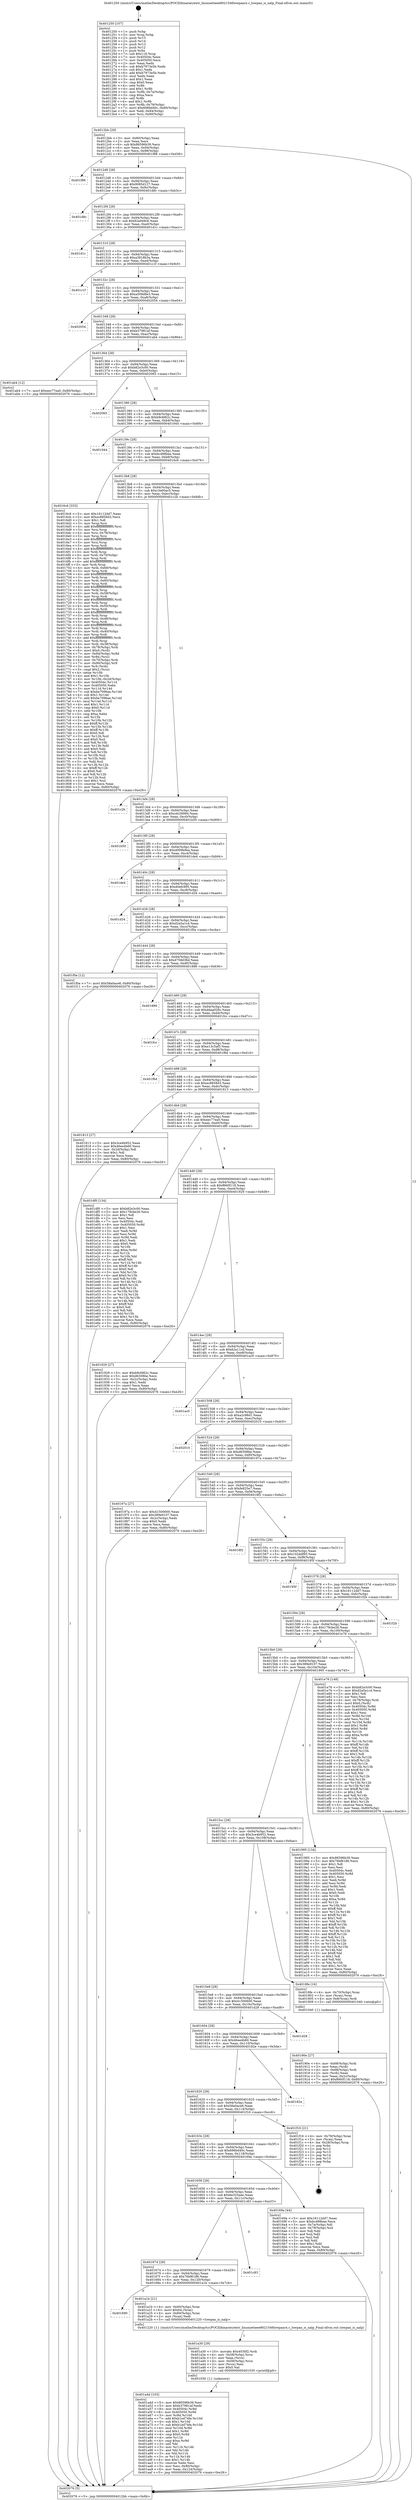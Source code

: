 digraph "0x401250" {
  label = "0x401250 (/mnt/c/Users/mathe/Desktop/tcc/POCII/binaries/extr_linuxnetieee8021546lowpanrx.c_lowpan_is_nalp_Final-ollvm.out::main(0))"
  labelloc = "t"
  node[shape=record]

  Entry [label="",width=0.3,height=0.3,shape=circle,fillcolor=black,style=filled]
  "0x4012bb" [label="{
     0x4012bb [29]\l
     | [instrs]\l
     &nbsp;&nbsp;0x4012bb \<+3\>: mov -0x80(%rbp),%eax\l
     &nbsp;&nbsp;0x4012be \<+2\>: mov %eax,%ecx\l
     &nbsp;&nbsp;0x4012c0 \<+6\>: sub $0x86596b39,%ecx\l
     &nbsp;&nbsp;0x4012c6 \<+6\>: mov %eax,-0x94(%rbp)\l
     &nbsp;&nbsp;0x4012cc \<+6\>: mov %ecx,-0x98(%rbp)\l
     &nbsp;&nbsp;0x4012d2 \<+6\>: je 0000000000401f88 \<main+0xd38\>\l
  }"]
  "0x401f88" [label="{
     0x401f88\l
  }", style=dashed]
  "0x4012d8" [label="{
     0x4012d8 [28]\l
     | [instrs]\l
     &nbsp;&nbsp;0x4012d8 \<+5\>: jmp 00000000004012dd \<main+0x8d\>\l
     &nbsp;&nbsp;0x4012dd \<+6\>: mov -0x94(%rbp),%eax\l
     &nbsp;&nbsp;0x4012e3 \<+5\>: sub $0x9085d127,%eax\l
     &nbsp;&nbsp;0x4012e8 \<+6\>: mov %eax,-0x9c(%rbp)\l
     &nbsp;&nbsp;0x4012ee \<+6\>: je 0000000000401d8c \<main+0xb3c\>\l
  }"]
  Exit [label="",width=0.3,height=0.3,shape=circle,fillcolor=black,style=filled,peripheries=2]
  "0x401d8c" [label="{
     0x401d8c\l
  }", style=dashed]
  "0x4012f4" [label="{
     0x4012f4 [28]\l
     | [instrs]\l
     &nbsp;&nbsp;0x4012f4 \<+5\>: jmp 00000000004012f9 \<main+0xa9\>\l
     &nbsp;&nbsp;0x4012f9 \<+6\>: mov -0x94(%rbp),%eax\l
     &nbsp;&nbsp;0x4012ff \<+5\>: sub $0x92a949c6,%eax\l
     &nbsp;&nbsp;0x401304 \<+6\>: mov %eax,-0xa0(%rbp)\l
     &nbsp;&nbsp;0x40130a \<+6\>: je 0000000000401d1c \<main+0xacc\>\l
  }"]
  "0x401a4d" [label="{
     0x401a4d [103]\l
     | [instrs]\l
     &nbsp;&nbsp;0x401a4d \<+5\>: mov $0x86596b39,%esi\l
     &nbsp;&nbsp;0x401a52 \<+5\>: mov $0xb37981af,%edx\l
     &nbsp;&nbsp;0x401a57 \<+8\>: mov 0x40504c,%r8d\l
     &nbsp;&nbsp;0x401a5f \<+8\>: mov 0x405050,%r9d\l
     &nbsp;&nbsp;0x401a67 \<+3\>: mov %r8d,%r10d\l
     &nbsp;&nbsp;0x401a6a \<+7\>: add $0xb1ed74fe,%r10d\l
     &nbsp;&nbsp;0x401a71 \<+4\>: sub $0x1,%r10d\l
     &nbsp;&nbsp;0x401a75 \<+7\>: sub $0xb1ed74fe,%r10d\l
     &nbsp;&nbsp;0x401a7c \<+4\>: imul %r10d,%r8d\l
     &nbsp;&nbsp;0x401a80 \<+4\>: and $0x1,%r8d\l
     &nbsp;&nbsp;0x401a84 \<+4\>: cmp $0x0,%r8d\l
     &nbsp;&nbsp;0x401a88 \<+4\>: sete %r11b\l
     &nbsp;&nbsp;0x401a8c \<+4\>: cmp $0xa,%r9d\l
     &nbsp;&nbsp;0x401a90 \<+3\>: setl %bl\l
     &nbsp;&nbsp;0x401a93 \<+3\>: mov %r11b,%r14b\l
     &nbsp;&nbsp;0x401a96 \<+3\>: and %bl,%r14b\l
     &nbsp;&nbsp;0x401a99 \<+3\>: xor %bl,%r11b\l
     &nbsp;&nbsp;0x401a9c \<+3\>: or %r11b,%r14b\l
     &nbsp;&nbsp;0x401a9f \<+4\>: test $0x1,%r14b\l
     &nbsp;&nbsp;0x401aa3 \<+3\>: cmovne %edx,%esi\l
     &nbsp;&nbsp;0x401aa6 \<+3\>: mov %esi,-0x80(%rbp)\l
     &nbsp;&nbsp;0x401aa9 \<+6\>: mov %eax,-0x124(%rbp)\l
     &nbsp;&nbsp;0x401aaf \<+5\>: jmp 0000000000402076 \<main+0xe26\>\l
  }"]
  "0x401d1c" [label="{
     0x401d1c\l
  }", style=dashed]
  "0x401310" [label="{
     0x401310 [28]\l
     | [instrs]\l
     &nbsp;&nbsp;0x401310 \<+5\>: jmp 0000000000401315 \<main+0xc5\>\l
     &nbsp;&nbsp;0x401315 \<+6\>: mov -0x94(%rbp),%eax\l
     &nbsp;&nbsp;0x40131b \<+5\>: sub $0xa3818b3a,%eax\l
     &nbsp;&nbsp;0x401320 \<+6\>: mov %eax,-0xa4(%rbp)\l
     &nbsp;&nbsp;0x401326 \<+6\>: je 0000000000401c1f \<main+0x9cf\>\l
  }"]
  "0x401a30" [label="{
     0x401a30 [29]\l
     | [instrs]\l
     &nbsp;&nbsp;0x401a30 \<+10\>: movabs $0x4030f2,%rdi\l
     &nbsp;&nbsp;0x401a3a \<+4\>: mov -0x58(%rbp),%rcx\l
     &nbsp;&nbsp;0x401a3e \<+2\>: mov %eax,(%rcx)\l
     &nbsp;&nbsp;0x401a40 \<+4\>: mov -0x58(%rbp),%rcx\l
     &nbsp;&nbsp;0x401a44 \<+2\>: mov (%rcx),%esi\l
     &nbsp;&nbsp;0x401a46 \<+2\>: mov $0x0,%al\l
     &nbsp;&nbsp;0x401a48 \<+5\>: call 0000000000401030 \<printf@plt\>\l
     | [calls]\l
     &nbsp;&nbsp;0x401030 \{1\} (unknown)\l
  }"]
  "0x401c1f" [label="{
     0x401c1f\l
  }", style=dashed]
  "0x40132c" [label="{
     0x40132c [28]\l
     | [instrs]\l
     &nbsp;&nbsp;0x40132c \<+5\>: jmp 0000000000401331 \<main+0xe1\>\l
     &nbsp;&nbsp;0x401331 \<+6\>: mov -0x94(%rbp),%eax\l
     &nbsp;&nbsp;0x401337 \<+5\>: sub $0xa509d8e3,%eax\l
     &nbsp;&nbsp;0x40133c \<+6\>: mov %eax,-0xa8(%rbp)\l
     &nbsp;&nbsp;0x401342 \<+6\>: je 0000000000402054 \<main+0xe04\>\l
  }"]
  "0x401690" [label="{
     0x401690\l
  }", style=dashed]
  "0x402054" [label="{
     0x402054\l
  }", style=dashed]
  "0x401348" [label="{
     0x401348 [28]\l
     | [instrs]\l
     &nbsp;&nbsp;0x401348 \<+5\>: jmp 000000000040134d \<main+0xfd\>\l
     &nbsp;&nbsp;0x40134d \<+6\>: mov -0x94(%rbp),%eax\l
     &nbsp;&nbsp;0x401353 \<+5\>: sub $0xb37981af,%eax\l
     &nbsp;&nbsp;0x401358 \<+6\>: mov %eax,-0xac(%rbp)\l
     &nbsp;&nbsp;0x40135e \<+6\>: je 0000000000401ab4 \<main+0x864\>\l
  }"]
  "0x401a1b" [label="{
     0x401a1b [21]\l
     | [instrs]\l
     &nbsp;&nbsp;0x401a1b \<+4\>: mov -0x60(%rbp),%rax\l
     &nbsp;&nbsp;0x401a1f \<+6\>: movl $0x64,(%rax)\l
     &nbsp;&nbsp;0x401a25 \<+4\>: mov -0x60(%rbp),%rax\l
     &nbsp;&nbsp;0x401a29 \<+2\>: mov (%rax),%edi\l
     &nbsp;&nbsp;0x401a2b \<+5\>: call 0000000000401220 \<lowpan_is_nalp\>\l
     | [calls]\l
     &nbsp;&nbsp;0x401220 \{1\} (/mnt/c/Users/mathe/Desktop/tcc/POCII/binaries/extr_linuxnetieee8021546lowpanrx.c_lowpan_is_nalp_Final-ollvm.out::lowpan_is_nalp)\l
  }"]
  "0x401ab4" [label="{
     0x401ab4 [12]\l
     | [instrs]\l
     &nbsp;&nbsp;0x401ab4 \<+7\>: movl $0xeec77ea0,-0x80(%rbp)\l
     &nbsp;&nbsp;0x401abb \<+5\>: jmp 0000000000402076 \<main+0xe26\>\l
  }"]
  "0x401364" [label="{
     0x401364 [28]\l
     | [instrs]\l
     &nbsp;&nbsp;0x401364 \<+5\>: jmp 0000000000401369 \<main+0x119\>\l
     &nbsp;&nbsp;0x401369 \<+6\>: mov -0x94(%rbp),%eax\l
     &nbsp;&nbsp;0x40136f \<+5\>: sub $0xb82e3c00,%eax\l
     &nbsp;&nbsp;0x401374 \<+6\>: mov %eax,-0xb0(%rbp)\l
     &nbsp;&nbsp;0x40137a \<+6\>: je 0000000000402065 \<main+0xe15\>\l
  }"]
  "0x401674" [label="{
     0x401674 [28]\l
     | [instrs]\l
     &nbsp;&nbsp;0x401674 \<+5\>: jmp 0000000000401679 \<main+0x429\>\l
     &nbsp;&nbsp;0x401679 \<+6\>: mov -0x94(%rbp),%eax\l
     &nbsp;&nbsp;0x40167f \<+5\>: sub $0x76bf6186,%eax\l
     &nbsp;&nbsp;0x401684 \<+6\>: mov %eax,-0x120(%rbp)\l
     &nbsp;&nbsp;0x40168a \<+6\>: je 0000000000401a1b \<main+0x7cb\>\l
  }"]
  "0x402065" [label="{
     0x402065\l
  }", style=dashed]
  "0x401380" [label="{
     0x401380 [28]\l
     | [instrs]\l
     &nbsp;&nbsp;0x401380 \<+5\>: jmp 0000000000401385 \<main+0x135\>\l
     &nbsp;&nbsp;0x401385 \<+6\>: mov -0x94(%rbp),%eax\l
     &nbsp;&nbsp;0x40138b \<+5\>: sub $0xb9cfd62c,%eax\l
     &nbsp;&nbsp;0x401390 \<+6\>: mov %eax,-0xb4(%rbp)\l
     &nbsp;&nbsp;0x401396 \<+6\>: je 0000000000401944 \<main+0x6f4\>\l
  }"]
  "0x401c83" [label="{
     0x401c83\l
  }", style=dashed]
  "0x401944" [label="{
     0x401944\l
  }", style=dashed]
  "0x40139c" [label="{
     0x40139c [28]\l
     | [instrs]\l
     &nbsp;&nbsp;0x40139c \<+5\>: jmp 00000000004013a1 \<main+0x151\>\l
     &nbsp;&nbsp;0x4013a1 \<+6\>: mov -0x94(%rbp),%eax\l
     &nbsp;&nbsp;0x4013a7 \<+5\>: sub $0xbc488bae,%eax\l
     &nbsp;&nbsp;0x4013ac \<+6\>: mov %eax,-0xb8(%rbp)\l
     &nbsp;&nbsp;0x4013b2 \<+6\>: je 00000000004016c6 \<main+0x476\>\l
  }"]
  "0x40190e" [label="{
     0x40190e [27]\l
     | [instrs]\l
     &nbsp;&nbsp;0x40190e \<+4\>: mov -0x68(%rbp),%rdi\l
     &nbsp;&nbsp;0x401912 \<+2\>: mov %eax,(%rdi)\l
     &nbsp;&nbsp;0x401914 \<+4\>: mov -0x68(%rbp),%rdi\l
     &nbsp;&nbsp;0x401918 \<+2\>: mov (%rdi),%eax\l
     &nbsp;&nbsp;0x40191a \<+3\>: mov %eax,-0x2c(%rbp)\l
     &nbsp;&nbsp;0x40191d \<+7\>: movl $0xf660f118,-0x80(%rbp)\l
     &nbsp;&nbsp;0x401924 \<+5\>: jmp 0000000000402076 \<main+0xe26\>\l
  }"]
  "0x4016c6" [label="{
     0x4016c6 [333]\l
     | [instrs]\l
     &nbsp;&nbsp;0x4016c6 \<+5\>: mov $0x16112dd7,%eax\l
     &nbsp;&nbsp;0x4016cb \<+5\>: mov $0xec8858d3,%ecx\l
     &nbsp;&nbsp;0x4016d0 \<+2\>: mov $0x1,%dl\l
     &nbsp;&nbsp;0x4016d2 \<+3\>: mov %rsp,%rsi\l
     &nbsp;&nbsp;0x4016d5 \<+4\>: add $0xfffffffffffffff0,%rsi\l
     &nbsp;&nbsp;0x4016d9 \<+3\>: mov %rsi,%rsp\l
     &nbsp;&nbsp;0x4016dc \<+4\>: mov %rsi,-0x78(%rbp)\l
     &nbsp;&nbsp;0x4016e0 \<+3\>: mov %rsp,%rsi\l
     &nbsp;&nbsp;0x4016e3 \<+4\>: add $0xfffffffffffffff0,%rsi\l
     &nbsp;&nbsp;0x4016e7 \<+3\>: mov %rsi,%rsp\l
     &nbsp;&nbsp;0x4016ea \<+3\>: mov %rsp,%rdi\l
     &nbsp;&nbsp;0x4016ed \<+4\>: add $0xfffffffffffffff0,%rdi\l
     &nbsp;&nbsp;0x4016f1 \<+3\>: mov %rdi,%rsp\l
     &nbsp;&nbsp;0x4016f4 \<+4\>: mov %rdi,-0x70(%rbp)\l
     &nbsp;&nbsp;0x4016f8 \<+3\>: mov %rsp,%rdi\l
     &nbsp;&nbsp;0x4016fb \<+4\>: add $0xfffffffffffffff0,%rdi\l
     &nbsp;&nbsp;0x4016ff \<+3\>: mov %rdi,%rsp\l
     &nbsp;&nbsp;0x401702 \<+4\>: mov %rdi,-0x68(%rbp)\l
     &nbsp;&nbsp;0x401706 \<+3\>: mov %rsp,%rdi\l
     &nbsp;&nbsp;0x401709 \<+4\>: add $0xfffffffffffffff0,%rdi\l
     &nbsp;&nbsp;0x40170d \<+3\>: mov %rdi,%rsp\l
     &nbsp;&nbsp;0x401710 \<+4\>: mov %rdi,-0x60(%rbp)\l
     &nbsp;&nbsp;0x401714 \<+3\>: mov %rsp,%rdi\l
     &nbsp;&nbsp;0x401717 \<+4\>: add $0xfffffffffffffff0,%rdi\l
     &nbsp;&nbsp;0x40171b \<+3\>: mov %rdi,%rsp\l
     &nbsp;&nbsp;0x40171e \<+4\>: mov %rdi,-0x58(%rbp)\l
     &nbsp;&nbsp;0x401722 \<+3\>: mov %rsp,%rdi\l
     &nbsp;&nbsp;0x401725 \<+4\>: add $0xfffffffffffffff0,%rdi\l
     &nbsp;&nbsp;0x401729 \<+3\>: mov %rdi,%rsp\l
     &nbsp;&nbsp;0x40172c \<+4\>: mov %rdi,-0x50(%rbp)\l
     &nbsp;&nbsp;0x401730 \<+3\>: mov %rsp,%rdi\l
     &nbsp;&nbsp;0x401733 \<+4\>: add $0xfffffffffffffff0,%rdi\l
     &nbsp;&nbsp;0x401737 \<+3\>: mov %rdi,%rsp\l
     &nbsp;&nbsp;0x40173a \<+4\>: mov %rdi,-0x48(%rbp)\l
     &nbsp;&nbsp;0x40173e \<+3\>: mov %rsp,%rdi\l
     &nbsp;&nbsp;0x401741 \<+4\>: add $0xfffffffffffffff0,%rdi\l
     &nbsp;&nbsp;0x401745 \<+3\>: mov %rdi,%rsp\l
     &nbsp;&nbsp;0x401748 \<+4\>: mov %rdi,-0x40(%rbp)\l
     &nbsp;&nbsp;0x40174c \<+3\>: mov %rsp,%rdi\l
     &nbsp;&nbsp;0x40174f \<+4\>: add $0xfffffffffffffff0,%rdi\l
     &nbsp;&nbsp;0x401753 \<+3\>: mov %rdi,%rsp\l
     &nbsp;&nbsp;0x401756 \<+4\>: mov %rdi,-0x38(%rbp)\l
     &nbsp;&nbsp;0x40175a \<+4\>: mov -0x78(%rbp),%rdi\l
     &nbsp;&nbsp;0x40175e \<+6\>: movl $0x0,(%rdi)\l
     &nbsp;&nbsp;0x401764 \<+7\>: mov -0x84(%rbp),%r8d\l
     &nbsp;&nbsp;0x40176b \<+3\>: mov %r8d,(%rsi)\l
     &nbsp;&nbsp;0x40176e \<+4\>: mov -0x70(%rbp),%rdi\l
     &nbsp;&nbsp;0x401772 \<+7\>: mov -0x90(%rbp),%r9\l
     &nbsp;&nbsp;0x401779 \<+3\>: mov %r9,(%rdi)\l
     &nbsp;&nbsp;0x40177c \<+3\>: cmpl $0x2,(%rsi)\l
     &nbsp;&nbsp;0x40177f \<+4\>: setne %r10b\l
     &nbsp;&nbsp;0x401783 \<+4\>: and $0x1,%r10b\l
     &nbsp;&nbsp;0x401787 \<+4\>: mov %r10b,-0x2d(%rbp)\l
     &nbsp;&nbsp;0x40178b \<+8\>: mov 0x40504c,%r11d\l
     &nbsp;&nbsp;0x401793 \<+7\>: mov 0x405050,%ebx\l
     &nbsp;&nbsp;0x40179a \<+3\>: mov %r11d,%r14d\l
     &nbsp;&nbsp;0x40179d \<+7\>: sub $0xbe7096ae,%r14d\l
     &nbsp;&nbsp;0x4017a4 \<+4\>: sub $0x1,%r14d\l
     &nbsp;&nbsp;0x4017a8 \<+7\>: add $0xbe7096ae,%r14d\l
     &nbsp;&nbsp;0x4017af \<+4\>: imul %r14d,%r11d\l
     &nbsp;&nbsp;0x4017b3 \<+4\>: and $0x1,%r11d\l
     &nbsp;&nbsp;0x4017b7 \<+4\>: cmp $0x0,%r11d\l
     &nbsp;&nbsp;0x4017bb \<+4\>: sete %r10b\l
     &nbsp;&nbsp;0x4017bf \<+3\>: cmp $0xa,%ebx\l
     &nbsp;&nbsp;0x4017c2 \<+4\>: setl %r15b\l
     &nbsp;&nbsp;0x4017c6 \<+3\>: mov %r10b,%r12b\l
     &nbsp;&nbsp;0x4017c9 \<+4\>: xor $0xff,%r12b\l
     &nbsp;&nbsp;0x4017cd \<+3\>: mov %r15b,%r13b\l
     &nbsp;&nbsp;0x4017d0 \<+4\>: xor $0xff,%r13b\l
     &nbsp;&nbsp;0x4017d4 \<+3\>: xor $0x0,%dl\l
     &nbsp;&nbsp;0x4017d7 \<+3\>: mov %r12b,%sil\l
     &nbsp;&nbsp;0x4017da \<+4\>: and $0x0,%sil\l
     &nbsp;&nbsp;0x4017de \<+3\>: and %dl,%r10b\l
     &nbsp;&nbsp;0x4017e1 \<+3\>: mov %r13b,%dil\l
     &nbsp;&nbsp;0x4017e4 \<+4\>: and $0x0,%dil\l
     &nbsp;&nbsp;0x4017e8 \<+3\>: and %dl,%r15b\l
     &nbsp;&nbsp;0x4017eb \<+3\>: or %r10b,%sil\l
     &nbsp;&nbsp;0x4017ee \<+3\>: or %r15b,%dil\l
     &nbsp;&nbsp;0x4017f1 \<+3\>: xor %dil,%sil\l
     &nbsp;&nbsp;0x4017f4 \<+3\>: or %r13b,%r12b\l
     &nbsp;&nbsp;0x4017f7 \<+4\>: xor $0xff,%r12b\l
     &nbsp;&nbsp;0x4017fb \<+3\>: or $0x0,%dl\l
     &nbsp;&nbsp;0x4017fe \<+3\>: and %dl,%r12b\l
     &nbsp;&nbsp;0x401801 \<+3\>: or %r12b,%sil\l
     &nbsp;&nbsp;0x401804 \<+4\>: test $0x1,%sil\l
     &nbsp;&nbsp;0x401808 \<+3\>: cmovne %ecx,%eax\l
     &nbsp;&nbsp;0x40180b \<+3\>: mov %eax,-0x80(%rbp)\l
     &nbsp;&nbsp;0x40180e \<+5\>: jmp 0000000000402076 \<main+0xe26\>\l
  }"]
  "0x4013b8" [label="{
     0x4013b8 [28]\l
     | [instrs]\l
     &nbsp;&nbsp;0x4013b8 \<+5\>: jmp 00000000004013bd \<main+0x16d\>\l
     &nbsp;&nbsp;0x4013bd \<+6\>: mov -0x94(%rbp),%eax\l
     &nbsp;&nbsp;0x4013c3 \<+5\>: sub $0xc3e60ac5,%eax\l
     &nbsp;&nbsp;0x4013c8 \<+6\>: mov %eax,-0xbc(%rbp)\l
     &nbsp;&nbsp;0x4013ce \<+6\>: je 0000000000401c2b \<main+0x9db\>\l
  }"]
  "0x401250" [label="{
     0x401250 [107]\l
     | [instrs]\l
     &nbsp;&nbsp;0x401250 \<+1\>: push %rbp\l
     &nbsp;&nbsp;0x401251 \<+3\>: mov %rsp,%rbp\l
     &nbsp;&nbsp;0x401254 \<+2\>: push %r15\l
     &nbsp;&nbsp;0x401256 \<+2\>: push %r14\l
     &nbsp;&nbsp;0x401258 \<+2\>: push %r13\l
     &nbsp;&nbsp;0x40125a \<+2\>: push %r12\l
     &nbsp;&nbsp;0x40125c \<+1\>: push %rbx\l
     &nbsp;&nbsp;0x40125d \<+7\>: sub $0x118,%rsp\l
     &nbsp;&nbsp;0x401264 \<+7\>: mov 0x40504c,%eax\l
     &nbsp;&nbsp;0x40126b \<+7\>: mov 0x405050,%ecx\l
     &nbsp;&nbsp;0x401272 \<+2\>: mov %eax,%edx\l
     &nbsp;&nbsp;0x401274 \<+6\>: sub $0xb7973e5b,%edx\l
     &nbsp;&nbsp;0x40127a \<+3\>: sub $0x1,%edx\l
     &nbsp;&nbsp;0x40127d \<+6\>: add $0xb7973e5b,%edx\l
     &nbsp;&nbsp;0x401283 \<+3\>: imul %edx,%eax\l
     &nbsp;&nbsp;0x401286 \<+3\>: and $0x1,%eax\l
     &nbsp;&nbsp;0x401289 \<+3\>: cmp $0x0,%eax\l
     &nbsp;&nbsp;0x40128c \<+4\>: sete %r8b\l
     &nbsp;&nbsp;0x401290 \<+4\>: and $0x1,%r8b\l
     &nbsp;&nbsp;0x401294 \<+4\>: mov %r8b,-0x7a(%rbp)\l
     &nbsp;&nbsp;0x401298 \<+3\>: cmp $0xa,%ecx\l
     &nbsp;&nbsp;0x40129b \<+4\>: setl %r8b\l
     &nbsp;&nbsp;0x40129f \<+4\>: and $0x1,%r8b\l
     &nbsp;&nbsp;0x4012a3 \<+4\>: mov %r8b,-0x79(%rbp)\l
     &nbsp;&nbsp;0x4012a7 \<+7\>: movl $0x696bd40c,-0x80(%rbp)\l
     &nbsp;&nbsp;0x4012ae \<+6\>: mov %edi,-0x84(%rbp)\l
     &nbsp;&nbsp;0x4012b4 \<+7\>: mov %rsi,-0x90(%rbp)\l
  }"]
  "0x401c2b" [label="{
     0x401c2b\l
  }", style=dashed]
  "0x4013d4" [label="{
     0x4013d4 [28]\l
     | [instrs]\l
     &nbsp;&nbsp;0x4013d4 \<+5\>: jmp 00000000004013d9 \<main+0x189\>\l
     &nbsp;&nbsp;0x4013d9 \<+6\>: mov -0x94(%rbp),%eax\l
     &nbsp;&nbsp;0x4013df \<+5\>: sub $0xcdc28984,%eax\l
     &nbsp;&nbsp;0x4013e4 \<+6\>: mov %eax,-0xc0(%rbp)\l
     &nbsp;&nbsp;0x4013ea \<+6\>: je 0000000000401b50 \<main+0x900\>\l
  }"]
  "0x402076" [label="{
     0x402076 [5]\l
     | [instrs]\l
     &nbsp;&nbsp;0x402076 \<+5\>: jmp 00000000004012bb \<main+0x6b\>\l
  }"]
  "0x401b50" [label="{
     0x401b50\l
  }", style=dashed]
  "0x4013f0" [label="{
     0x4013f0 [28]\l
     | [instrs]\l
     &nbsp;&nbsp;0x4013f0 \<+5\>: jmp 00000000004013f5 \<main+0x1a5\>\l
     &nbsp;&nbsp;0x4013f5 \<+6\>: mov -0x94(%rbp),%eax\l
     &nbsp;&nbsp;0x4013fb \<+5\>: sub $0xd009b9ea,%eax\l
     &nbsp;&nbsp;0x401400 \<+6\>: mov %eax,-0xc4(%rbp)\l
     &nbsp;&nbsp;0x401406 \<+6\>: je 0000000000401de4 \<main+0xb94\>\l
  }"]
  "0x401658" [label="{
     0x401658 [28]\l
     | [instrs]\l
     &nbsp;&nbsp;0x401658 \<+5\>: jmp 000000000040165d \<main+0x40d\>\l
     &nbsp;&nbsp;0x40165d \<+6\>: mov -0x94(%rbp),%eax\l
     &nbsp;&nbsp;0x401663 \<+5\>: sub $0x6e325aee,%eax\l
     &nbsp;&nbsp;0x401668 \<+6\>: mov %eax,-0x11c(%rbp)\l
     &nbsp;&nbsp;0x40166e \<+6\>: je 0000000000401c83 \<main+0xa33\>\l
  }"]
  "0x401de4" [label="{
     0x401de4\l
  }", style=dashed]
  "0x40140c" [label="{
     0x40140c [28]\l
     | [instrs]\l
     &nbsp;&nbsp;0x40140c \<+5\>: jmp 0000000000401411 \<main+0x1c1\>\l
     &nbsp;&nbsp;0x401411 \<+6\>: mov -0x94(%rbp),%eax\l
     &nbsp;&nbsp;0x401417 \<+5\>: sub $0xd0efc995,%eax\l
     &nbsp;&nbsp;0x40141c \<+6\>: mov %eax,-0xc8(%rbp)\l
     &nbsp;&nbsp;0x401422 \<+6\>: je 0000000000401d34 \<main+0xae4\>\l
  }"]
  "0x40169a" [label="{
     0x40169a [44]\l
     | [instrs]\l
     &nbsp;&nbsp;0x40169a \<+5\>: mov $0x16112dd7,%eax\l
     &nbsp;&nbsp;0x40169f \<+5\>: mov $0xbc488bae,%ecx\l
     &nbsp;&nbsp;0x4016a4 \<+3\>: mov -0x7a(%rbp),%dl\l
     &nbsp;&nbsp;0x4016a7 \<+4\>: mov -0x79(%rbp),%sil\l
     &nbsp;&nbsp;0x4016ab \<+3\>: mov %dl,%dil\l
     &nbsp;&nbsp;0x4016ae \<+3\>: and %sil,%dil\l
     &nbsp;&nbsp;0x4016b1 \<+3\>: xor %sil,%dl\l
     &nbsp;&nbsp;0x4016b4 \<+3\>: or %dl,%dil\l
     &nbsp;&nbsp;0x4016b7 \<+4\>: test $0x1,%dil\l
     &nbsp;&nbsp;0x4016bb \<+3\>: cmovne %ecx,%eax\l
     &nbsp;&nbsp;0x4016be \<+3\>: mov %eax,-0x80(%rbp)\l
     &nbsp;&nbsp;0x4016c1 \<+5\>: jmp 0000000000402076 \<main+0xe26\>\l
  }"]
  "0x401d34" [label="{
     0x401d34\l
  }", style=dashed]
  "0x401428" [label="{
     0x401428 [28]\l
     | [instrs]\l
     &nbsp;&nbsp;0x401428 \<+5\>: jmp 000000000040142d \<main+0x1dd\>\l
     &nbsp;&nbsp;0x40142d \<+6\>: mov -0x94(%rbp),%eax\l
     &nbsp;&nbsp;0x401433 \<+5\>: sub $0xd2a5a1c4,%eax\l
     &nbsp;&nbsp;0x401438 \<+6\>: mov %eax,-0xcc(%rbp)\l
     &nbsp;&nbsp;0x40143e \<+6\>: je 0000000000401f0a \<main+0xcba\>\l
  }"]
  "0x40163c" [label="{
     0x40163c [28]\l
     | [instrs]\l
     &nbsp;&nbsp;0x40163c \<+5\>: jmp 0000000000401641 \<main+0x3f1\>\l
     &nbsp;&nbsp;0x401641 \<+6\>: mov -0x94(%rbp),%eax\l
     &nbsp;&nbsp;0x401647 \<+5\>: sub $0x696bd40c,%eax\l
     &nbsp;&nbsp;0x40164c \<+6\>: mov %eax,-0x118(%rbp)\l
     &nbsp;&nbsp;0x401652 \<+6\>: je 000000000040169a \<main+0x44a\>\l
  }"]
  "0x401f0a" [label="{
     0x401f0a [12]\l
     | [instrs]\l
     &nbsp;&nbsp;0x401f0a \<+7\>: movl $0x58a0ace6,-0x80(%rbp)\l
     &nbsp;&nbsp;0x401f11 \<+5\>: jmp 0000000000402076 \<main+0xe26\>\l
  }"]
  "0x401444" [label="{
     0x401444 [28]\l
     | [instrs]\l
     &nbsp;&nbsp;0x401444 \<+5\>: jmp 0000000000401449 \<main+0x1f9\>\l
     &nbsp;&nbsp;0x401449 \<+6\>: mov -0x94(%rbp),%eax\l
     &nbsp;&nbsp;0x40144f \<+5\>: sub $0xd758d36d,%eax\l
     &nbsp;&nbsp;0x401454 \<+6\>: mov %eax,-0xd0(%rbp)\l
     &nbsp;&nbsp;0x40145a \<+6\>: je 0000000000401886 \<main+0x636\>\l
  }"]
  "0x401f16" [label="{
     0x401f16 [21]\l
     | [instrs]\l
     &nbsp;&nbsp;0x401f16 \<+4\>: mov -0x78(%rbp),%rax\l
     &nbsp;&nbsp;0x401f1a \<+2\>: mov (%rax),%eax\l
     &nbsp;&nbsp;0x401f1c \<+4\>: lea -0x28(%rbp),%rsp\l
     &nbsp;&nbsp;0x401f20 \<+1\>: pop %rbx\l
     &nbsp;&nbsp;0x401f21 \<+2\>: pop %r12\l
     &nbsp;&nbsp;0x401f23 \<+2\>: pop %r13\l
     &nbsp;&nbsp;0x401f25 \<+2\>: pop %r14\l
     &nbsp;&nbsp;0x401f27 \<+2\>: pop %r15\l
     &nbsp;&nbsp;0x401f29 \<+1\>: pop %rbp\l
     &nbsp;&nbsp;0x401f2a \<+1\>: ret\l
  }"]
  "0x401886" [label="{
     0x401886\l
  }", style=dashed]
  "0x401460" [label="{
     0x401460 [28]\l
     | [instrs]\l
     &nbsp;&nbsp;0x401460 \<+5\>: jmp 0000000000401465 \<main+0x215\>\l
     &nbsp;&nbsp;0x401465 \<+6\>: mov -0x94(%rbp),%eax\l
     &nbsp;&nbsp;0x40146b \<+5\>: sub $0xddaa026c,%eax\l
     &nbsp;&nbsp;0x401470 \<+6\>: mov %eax,-0xd4(%rbp)\l
     &nbsp;&nbsp;0x401476 \<+6\>: je 0000000000401fcc \<main+0xd7c\>\l
  }"]
  "0x401620" [label="{
     0x401620 [28]\l
     | [instrs]\l
     &nbsp;&nbsp;0x401620 \<+5\>: jmp 0000000000401625 \<main+0x3d5\>\l
     &nbsp;&nbsp;0x401625 \<+6\>: mov -0x94(%rbp),%eax\l
     &nbsp;&nbsp;0x40162b \<+5\>: sub $0x58a0ace6,%eax\l
     &nbsp;&nbsp;0x401630 \<+6\>: mov %eax,-0x114(%rbp)\l
     &nbsp;&nbsp;0x401636 \<+6\>: je 0000000000401f16 \<main+0xcc6\>\l
  }"]
  "0x401fcc" [label="{
     0x401fcc\l
  }", style=dashed]
  "0x40147c" [label="{
     0x40147c [28]\l
     | [instrs]\l
     &nbsp;&nbsp;0x40147c \<+5\>: jmp 0000000000401481 \<main+0x231\>\l
     &nbsp;&nbsp;0x401481 \<+6\>: mov -0x94(%rbp),%eax\l
     &nbsp;&nbsp;0x401487 \<+5\>: sub $0xe13c5af5,%eax\l
     &nbsp;&nbsp;0x40148c \<+6\>: mov %eax,-0xd8(%rbp)\l
     &nbsp;&nbsp;0x401492 \<+6\>: je 0000000000401f6d \<main+0xd1d\>\l
  }"]
  "0x40182e" [label="{
     0x40182e\l
  }", style=dashed]
  "0x401f6d" [label="{
     0x401f6d\l
  }", style=dashed]
  "0x401498" [label="{
     0x401498 [28]\l
     | [instrs]\l
     &nbsp;&nbsp;0x401498 \<+5\>: jmp 000000000040149d \<main+0x24d\>\l
     &nbsp;&nbsp;0x40149d \<+6\>: mov -0x94(%rbp),%eax\l
     &nbsp;&nbsp;0x4014a3 \<+5\>: sub $0xec8858d3,%eax\l
     &nbsp;&nbsp;0x4014a8 \<+6\>: mov %eax,-0xdc(%rbp)\l
     &nbsp;&nbsp;0x4014ae \<+6\>: je 0000000000401813 \<main+0x5c3\>\l
  }"]
  "0x401604" [label="{
     0x401604 [28]\l
     | [instrs]\l
     &nbsp;&nbsp;0x401604 \<+5\>: jmp 0000000000401609 \<main+0x3b9\>\l
     &nbsp;&nbsp;0x401609 \<+6\>: mov -0x94(%rbp),%eax\l
     &nbsp;&nbsp;0x40160f \<+5\>: sub $0x46ee4b60,%eax\l
     &nbsp;&nbsp;0x401614 \<+6\>: mov %eax,-0x110(%rbp)\l
     &nbsp;&nbsp;0x40161a \<+6\>: je 000000000040182e \<main+0x5de\>\l
  }"]
  "0x401813" [label="{
     0x401813 [27]\l
     | [instrs]\l
     &nbsp;&nbsp;0x401813 \<+5\>: mov $0x3ce4b952,%eax\l
     &nbsp;&nbsp;0x401818 \<+5\>: mov $0x46ee4b60,%ecx\l
     &nbsp;&nbsp;0x40181d \<+3\>: mov -0x2d(%rbp),%dl\l
     &nbsp;&nbsp;0x401820 \<+3\>: test $0x1,%dl\l
     &nbsp;&nbsp;0x401823 \<+3\>: cmovne %ecx,%eax\l
     &nbsp;&nbsp;0x401826 \<+3\>: mov %eax,-0x80(%rbp)\l
     &nbsp;&nbsp;0x401829 \<+5\>: jmp 0000000000402076 \<main+0xe26\>\l
  }"]
  "0x4014b4" [label="{
     0x4014b4 [28]\l
     | [instrs]\l
     &nbsp;&nbsp;0x4014b4 \<+5\>: jmp 00000000004014b9 \<main+0x269\>\l
     &nbsp;&nbsp;0x4014b9 \<+6\>: mov -0x94(%rbp),%eax\l
     &nbsp;&nbsp;0x4014bf \<+5\>: sub $0xeec77ea0,%eax\l
     &nbsp;&nbsp;0x4014c4 \<+6\>: mov %eax,-0xe0(%rbp)\l
     &nbsp;&nbsp;0x4014ca \<+6\>: je 0000000000401df0 \<main+0xba0\>\l
  }"]
  "0x401d28" [label="{
     0x401d28\l
  }", style=dashed]
  "0x401df0" [label="{
     0x401df0 [134]\l
     | [instrs]\l
     &nbsp;&nbsp;0x401df0 \<+5\>: mov $0xb82e3c00,%eax\l
     &nbsp;&nbsp;0x401df5 \<+5\>: mov $0x179cbe26,%ecx\l
     &nbsp;&nbsp;0x401dfa \<+2\>: mov $0x1,%dl\l
     &nbsp;&nbsp;0x401dfc \<+2\>: xor %esi,%esi\l
     &nbsp;&nbsp;0x401dfe \<+7\>: mov 0x40504c,%edi\l
     &nbsp;&nbsp;0x401e05 \<+8\>: mov 0x405050,%r8d\l
     &nbsp;&nbsp;0x401e0d \<+3\>: sub $0x1,%esi\l
     &nbsp;&nbsp;0x401e10 \<+3\>: mov %edi,%r9d\l
     &nbsp;&nbsp;0x401e13 \<+3\>: add %esi,%r9d\l
     &nbsp;&nbsp;0x401e16 \<+4\>: imul %r9d,%edi\l
     &nbsp;&nbsp;0x401e1a \<+3\>: and $0x1,%edi\l
     &nbsp;&nbsp;0x401e1d \<+3\>: cmp $0x0,%edi\l
     &nbsp;&nbsp;0x401e20 \<+4\>: sete %r10b\l
     &nbsp;&nbsp;0x401e24 \<+4\>: cmp $0xa,%r8d\l
     &nbsp;&nbsp;0x401e28 \<+4\>: setl %r11b\l
     &nbsp;&nbsp;0x401e2c \<+3\>: mov %r10b,%bl\l
     &nbsp;&nbsp;0x401e2f \<+3\>: xor $0xff,%bl\l
     &nbsp;&nbsp;0x401e32 \<+3\>: mov %r11b,%r14b\l
     &nbsp;&nbsp;0x401e35 \<+4\>: xor $0xff,%r14b\l
     &nbsp;&nbsp;0x401e39 \<+3\>: xor $0x0,%dl\l
     &nbsp;&nbsp;0x401e3c \<+3\>: mov %bl,%r15b\l
     &nbsp;&nbsp;0x401e3f \<+4\>: and $0x0,%r15b\l
     &nbsp;&nbsp;0x401e43 \<+3\>: and %dl,%r10b\l
     &nbsp;&nbsp;0x401e46 \<+3\>: mov %r14b,%r12b\l
     &nbsp;&nbsp;0x401e49 \<+4\>: and $0x0,%r12b\l
     &nbsp;&nbsp;0x401e4d \<+3\>: and %dl,%r11b\l
     &nbsp;&nbsp;0x401e50 \<+3\>: or %r10b,%r15b\l
     &nbsp;&nbsp;0x401e53 \<+3\>: or %r11b,%r12b\l
     &nbsp;&nbsp;0x401e56 \<+3\>: xor %r12b,%r15b\l
     &nbsp;&nbsp;0x401e59 \<+3\>: or %r14b,%bl\l
     &nbsp;&nbsp;0x401e5c \<+3\>: xor $0xff,%bl\l
     &nbsp;&nbsp;0x401e5f \<+3\>: or $0x0,%dl\l
     &nbsp;&nbsp;0x401e62 \<+2\>: and %dl,%bl\l
     &nbsp;&nbsp;0x401e64 \<+3\>: or %bl,%r15b\l
     &nbsp;&nbsp;0x401e67 \<+4\>: test $0x1,%r15b\l
     &nbsp;&nbsp;0x401e6b \<+3\>: cmovne %ecx,%eax\l
     &nbsp;&nbsp;0x401e6e \<+3\>: mov %eax,-0x80(%rbp)\l
     &nbsp;&nbsp;0x401e71 \<+5\>: jmp 0000000000402076 \<main+0xe26\>\l
  }"]
  "0x4014d0" [label="{
     0x4014d0 [28]\l
     | [instrs]\l
     &nbsp;&nbsp;0x4014d0 \<+5\>: jmp 00000000004014d5 \<main+0x285\>\l
     &nbsp;&nbsp;0x4014d5 \<+6\>: mov -0x94(%rbp),%eax\l
     &nbsp;&nbsp;0x4014db \<+5\>: sub $0xf660f118,%eax\l
     &nbsp;&nbsp;0x4014e0 \<+6\>: mov %eax,-0xe4(%rbp)\l
     &nbsp;&nbsp;0x4014e6 \<+6\>: je 0000000000401929 \<main+0x6d9\>\l
  }"]
  "0x4015e8" [label="{
     0x4015e8 [28]\l
     | [instrs]\l
     &nbsp;&nbsp;0x4015e8 \<+5\>: jmp 00000000004015ed \<main+0x39d\>\l
     &nbsp;&nbsp;0x4015ed \<+6\>: mov -0x94(%rbp),%eax\l
     &nbsp;&nbsp;0x4015f3 \<+5\>: sub $0x41500600,%eax\l
     &nbsp;&nbsp;0x4015f8 \<+6\>: mov %eax,-0x10c(%rbp)\l
     &nbsp;&nbsp;0x4015fe \<+6\>: je 0000000000401d28 \<main+0xad8\>\l
  }"]
  "0x401929" [label="{
     0x401929 [27]\l
     | [instrs]\l
     &nbsp;&nbsp;0x401929 \<+5\>: mov $0xb9cfd62c,%eax\l
     &nbsp;&nbsp;0x40192e \<+5\>: mov $0xd6308be,%ecx\l
     &nbsp;&nbsp;0x401933 \<+3\>: mov -0x2c(%rbp),%edx\l
     &nbsp;&nbsp;0x401936 \<+3\>: cmp $0x1,%edx\l
     &nbsp;&nbsp;0x401939 \<+3\>: cmovl %ecx,%eax\l
     &nbsp;&nbsp;0x40193c \<+3\>: mov %eax,-0x80(%rbp)\l
     &nbsp;&nbsp;0x40193f \<+5\>: jmp 0000000000402076 \<main+0xe26\>\l
  }"]
  "0x4014ec" [label="{
     0x4014ec [28]\l
     | [instrs]\l
     &nbsp;&nbsp;0x4014ec \<+5\>: jmp 00000000004014f1 \<main+0x2a1\>\l
     &nbsp;&nbsp;0x4014f1 \<+6\>: mov -0x94(%rbp),%eax\l
     &nbsp;&nbsp;0x4014f7 \<+5\>: sub $0x62a11cd,%eax\l
     &nbsp;&nbsp;0x4014fc \<+6\>: mov %eax,-0xe8(%rbp)\l
     &nbsp;&nbsp;0x401502 \<+6\>: je 0000000000401ac0 \<main+0x870\>\l
  }"]
  "0x4018fe" [label="{
     0x4018fe [16]\l
     | [instrs]\l
     &nbsp;&nbsp;0x4018fe \<+4\>: mov -0x70(%rbp),%rax\l
     &nbsp;&nbsp;0x401902 \<+3\>: mov (%rax),%rax\l
     &nbsp;&nbsp;0x401905 \<+4\>: mov 0x8(%rax),%rdi\l
     &nbsp;&nbsp;0x401909 \<+5\>: call 0000000000401040 \<atoi@plt\>\l
     | [calls]\l
     &nbsp;&nbsp;0x401040 \{1\} (unknown)\l
  }"]
  "0x401ac0" [label="{
     0x401ac0\l
  }", style=dashed]
  "0x401508" [label="{
     0x401508 [28]\l
     | [instrs]\l
     &nbsp;&nbsp;0x401508 \<+5\>: jmp 000000000040150d \<main+0x2bd\>\l
     &nbsp;&nbsp;0x40150d \<+6\>: mov -0x94(%rbp),%eax\l
     &nbsp;&nbsp;0x401513 \<+5\>: sub $0xa2c98d1,%eax\l
     &nbsp;&nbsp;0x401518 \<+6\>: mov %eax,-0xec(%rbp)\l
     &nbsp;&nbsp;0x40151e \<+6\>: je 0000000000402010 \<main+0xdc0\>\l
  }"]
  "0x4015cc" [label="{
     0x4015cc [28]\l
     | [instrs]\l
     &nbsp;&nbsp;0x4015cc \<+5\>: jmp 00000000004015d1 \<main+0x381\>\l
     &nbsp;&nbsp;0x4015d1 \<+6\>: mov -0x94(%rbp),%eax\l
     &nbsp;&nbsp;0x4015d7 \<+5\>: sub $0x3ce4b952,%eax\l
     &nbsp;&nbsp;0x4015dc \<+6\>: mov %eax,-0x108(%rbp)\l
     &nbsp;&nbsp;0x4015e2 \<+6\>: je 00000000004018fe \<main+0x6ae\>\l
  }"]
  "0x402010" [label="{
     0x402010\l
  }", style=dashed]
  "0x401524" [label="{
     0x401524 [28]\l
     | [instrs]\l
     &nbsp;&nbsp;0x401524 \<+5\>: jmp 0000000000401529 \<main+0x2d9\>\l
     &nbsp;&nbsp;0x401529 \<+6\>: mov -0x94(%rbp),%eax\l
     &nbsp;&nbsp;0x40152f \<+5\>: sub $0xd6308be,%eax\l
     &nbsp;&nbsp;0x401534 \<+6\>: mov %eax,-0xf0(%rbp)\l
     &nbsp;&nbsp;0x40153a \<+6\>: je 000000000040197a \<main+0x72a\>\l
  }"]
  "0x401995" [label="{
     0x401995 [134]\l
     | [instrs]\l
     &nbsp;&nbsp;0x401995 \<+5\>: mov $0x86596b39,%eax\l
     &nbsp;&nbsp;0x40199a \<+5\>: mov $0x76bf6186,%ecx\l
     &nbsp;&nbsp;0x40199f \<+2\>: mov $0x1,%dl\l
     &nbsp;&nbsp;0x4019a1 \<+2\>: xor %esi,%esi\l
     &nbsp;&nbsp;0x4019a3 \<+7\>: mov 0x40504c,%edi\l
     &nbsp;&nbsp;0x4019aa \<+8\>: mov 0x405050,%r8d\l
     &nbsp;&nbsp;0x4019b2 \<+3\>: sub $0x1,%esi\l
     &nbsp;&nbsp;0x4019b5 \<+3\>: mov %edi,%r9d\l
     &nbsp;&nbsp;0x4019b8 \<+3\>: add %esi,%r9d\l
     &nbsp;&nbsp;0x4019bb \<+4\>: imul %r9d,%edi\l
     &nbsp;&nbsp;0x4019bf \<+3\>: and $0x1,%edi\l
     &nbsp;&nbsp;0x4019c2 \<+3\>: cmp $0x0,%edi\l
     &nbsp;&nbsp;0x4019c5 \<+4\>: sete %r10b\l
     &nbsp;&nbsp;0x4019c9 \<+4\>: cmp $0xa,%r8d\l
     &nbsp;&nbsp;0x4019cd \<+4\>: setl %r11b\l
     &nbsp;&nbsp;0x4019d1 \<+3\>: mov %r10b,%bl\l
     &nbsp;&nbsp;0x4019d4 \<+3\>: xor $0xff,%bl\l
     &nbsp;&nbsp;0x4019d7 \<+3\>: mov %r11b,%r14b\l
     &nbsp;&nbsp;0x4019da \<+4\>: xor $0xff,%r14b\l
     &nbsp;&nbsp;0x4019de \<+3\>: xor $0x1,%dl\l
     &nbsp;&nbsp;0x4019e1 \<+3\>: mov %bl,%r15b\l
     &nbsp;&nbsp;0x4019e4 \<+4\>: and $0xff,%r15b\l
     &nbsp;&nbsp;0x4019e8 \<+3\>: and %dl,%r10b\l
     &nbsp;&nbsp;0x4019eb \<+3\>: mov %r14b,%r12b\l
     &nbsp;&nbsp;0x4019ee \<+4\>: and $0xff,%r12b\l
     &nbsp;&nbsp;0x4019f2 \<+3\>: and %dl,%r11b\l
     &nbsp;&nbsp;0x4019f5 \<+3\>: or %r10b,%r15b\l
     &nbsp;&nbsp;0x4019f8 \<+3\>: or %r11b,%r12b\l
     &nbsp;&nbsp;0x4019fb \<+3\>: xor %r12b,%r15b\l
     &nbsp;&nbsp;0x4019fe \<+3\>: or %r14b,%bl\l
     &nbsp;&nbsp;0x401a01 \<+3\>: xor $0xff,%bl\l
     &nbsp;&nbsp;0x401a04 \<+3\>: or $0x1,%dl\l
     &nbsp;&nbsp;0x401a07 \<+2\>: and %dl,%bl\l
     &nbsp;&nbsp;0x401a09 \<+3\>: or %bl,%r15b\l
     &nbsp;&nbsp;0x401a0c \<+4\>: test $0x1,%r15b\l
     &nbsp;&nbsp;0x401a10 \<+3\>: cmovne %ecx,%eax\l
     &nbsp;&nbsp;0x401a13 \<+3\>: mov %eax,-0x80(%rbp)\l
     &nbsp;&nbsp;0x401a16 \<+5\>: jmp 0000000000402076 \<main+0xe26\>\l
  }"]
  "0x40197a" [label="{
     0x40197a [27]\l
     | [instrs]\l
     &nbsp;&nbsp;0x40197a \<+5\>: mov $0x41500600,%eax\l
     &nbsp;&nbsp;0x40197f \<+5\>: mov $0x389e9107,%ecx\l
     &nbsp;&nbsp;0x401984 \<+3\>: mov -0x2c(%rbp),%edx\l
     &nbsp;&nbsp;0x401987 \<+3\>: cmp $0x0,%edx\l
     &nbsp;&nbsp;0x40198a \<+3\>: cmove %ecx,%eax\l
     &nbsp;&nbsp;0x40198d \<+3\>: mov %eax,-0x80(%rbp)\l
     &nbsp;&nbsp;0x401990 \<+5\>: jmp 0000000000402076 \<main+0xe26\>\l
  }"]
  "0x401540" [label="{
     0x401540 [28]\l
     | [instrs]\l
     &nbsp;&nbsp;0x401540 \<+5\>: jmp 0000000000401545 \<main+0x2f5\>\l
     &nbsp;&nbsp;0x401545 \<+6\>: mov -0x94(%rbp),%eax\l
     &nbsp;&nbsp;0x40154b \<+5\>: sub $0xfe825e7,%eax\l
     &nbsp;&nbsp;0x401550 \<+6\>: mov %eax,-0xf4(%rbp)\l
     &nbsp;&nbsp;0x401556 \<+6\>: je 00000000004018f2 \<main+0x6a2\>\l
  }"]
  "0x4015b0" [label="{
     0x4015b0 [28]\l
     | [instrs]\l
     &nbsp;&nbsp;0x4015b0 \<+5\>: jmp 00000000004015b5 \<main+0x365\>\l
     &nbsp;&nbsp;0x4015b5 \<+6\>: mov -0x94(%rbp),%eax\l
     &nbsp;&nbsp;0x4015bb \<+5\>: sub $0x389e9107,%eax\l
     &nbsp;&nbsp;0x4015c0 \<+6\>: mov %eax,-0x104(%rbp)\l
     &nbsp;&nbsp;0x4015c6 \<+6\>: je 0000000000401995 \<main+0x745\>\l
  }"]
  "0x4018f2" [label="{
     0x4018f2\l
  }", style=dashed]
  "0x40155c" [label="{
     0x40155c [28]\l
     | [instrs]\l
     &nbsp;&nbsp;0x40155c \<+5\>: jmp 0000000000401561 \<main+0x311\>\l
     &nbsp;&nbsp;0x401561 \<+6\>: mov -0x94(%rbp),%eax\l
     &nbsp;&nbsp;0x401567 \<+5\>: sub $0x102ddf95,%eax\l
     &nbsp;&nbsp;0x40156c \<+6\>: mov %eax,-0xf8(%rbp)\l
     &nbsp;&nbsp;0x401572 \<+6\>: je 000000000040195f \<main+0x70f\>\l
  }"]
  "0x401e76" [label="{
     0x401e76 [148]\l
     | [instrs]\l
     &nbsp;&nbsp;0x401e76 \<+5\>: mov $0xb82e3c00,%eax\l
     &nbsp;&nbsp;0x401e7b \<+5\>: mov $0xd2a5a1c4,%ecx\l
     &nbsp;&nbsp;0x401e80 \<+2\>: mov $0x1,%dl\l
     &nbsp;&nbsp;0x401e82 \<+2\>: xor %esi,%esi\l
     &nbsp;&nbsp;0x401e84 \<+4\>: mov -0x78(%rbp),%rdi\l
     &nbsp;&nbsp;0x401e88 \<+6\>: movl $0x0,(%rdi)\l
     &nbsp;&nbsp;0x401e8e \<+8\>: mov 0x40504c,%r8d\l
     &nbsp;&nbsp;0x401e96 \<+8\>: mov 0x405050,%r9d\l
     &nbsp;&nbsp;0x401e9e \<+3\>: sub $0x1,%esi\l
     &nbsp;&nbsp;0x401ea1 \<+3\>: mov %r8d,%r10d\l
     &nbsp;&nbsp;0x401ea4 \<+3\>: add %esi,%r10d\l
     &nbsp;&nbsp;0x401ea7 \<+4\>: imul %r10d,%r8d\l
     &nbsp;&nbsp;0x401eab \<+4\>: and $0x1,%r8d\l
     &nbsp;&nbsp;0x401eaf \<+4\>: cmp $0x0,%r8d\l
     &nbsp;&nbsp;0x401eb3 \<+4\>: sete %r11b\l
     &nbsp;&nbsp;0x401eb7 \<+4\>: cmp $0xa,%r9d\l
     &nbsp;&nbsp;0x401ebb \<+3\>: setl %bl\l
     &nbsp;&nbsp;0x401ebe \<+3\>: mov %r11b,%r14b\l
     &nbsp;&nbsp;0x401ec1 \<+4\>: xor $0xff,%r14b\l
     &nbsp;&nbsp;0x401ec5 \<+3\>: mov %bl,%r15b\l
     &nbsp;&nbsp;0x401ec8 \<+4\>: xor $0xff,%r15b\l
     &nbsp;&nbsp;0x401ecc \<+3\>: xor $0x1,%dl\l
     &nbsp;&nbsp;0x401ecf \<+3\>: mov %r14b,%r12b\l
     &nbsp;&nbsp;0x401ed2 \<+4\>: and $0xff,%r12b\l
     &nbsp;&nbsp;0x401ed6 \<+3\>: and %dl,%r11b\l
     &nbsp;&nbsp;0x401ed9 \<+3\>: mov %r15b,%r13b\l
     &nbsp;&nbsp;0x401edc \<+4\>: and $0xff,%r13b\l
     &nbsp;&nbsp;0x401ee0 \<+2\>: and %dl,%bl\l
     &nbsp;&nbsp;0x401ee2 \<+3\>: or %r11b,%r12b\l
     &nbsp;&nbsp;0x401ee5 \<+3\>: or %bl,%r13b\l
     &nbsp;&nbsp;0x401ee8 \<+3\>: xor %r13b,%r12b\l
     &nbsp;&nbsp;0x401eeb \<+3\>: or %r15b,%r14b\l
     &nbsp;&nbsp;0x401eee \<+4\>: xor $0xff,%r14b\l
     &nbsp;&nbsp;0x401ef2 \<+3\>: or $0x1,%dl\l
     &nbsp;&nbsp;0x401ef5 \<+3\>: and %dl,%r14b\l
     &nbsp;&nbsp;0x401ef8 \<+3\>: or %r14b,%r12b\l
     &nbsp;&nbsp;0x401efb \<+4\>: test $0x1,%r12b\l
     &nbsp;&nbsp;0x401eff \<+3\>: cmovne %ecx,%eax\l
     &nbsp;&nbsp;0x401f02 \<+3\>: mov %eax,-0x80(%rbp)\l
     &nbsp;&nbsp;0x401f05 \<+5\>: jmp 0000000000402076 \<main+0xe26\>\l
  }"]
  "0x40195f" [label="{
     0x40195f\l
  }", style=dashed]
  "0x401578" [label="{
     0x401578 [28]\l
     | [instrs]\l
     &nbsp;&nbsp;0x401578 \<+5\>: jmp 000000000040157d \<main+0x32d\>\l
     &nbsp;&nbsp;0x40157d \<+6\>: mov -0x94(%rbp),%eax\l
     &nbsp;&nbsp;0x401583 \<+5\>: sub $0x16112dd7,%eax\l
     &nbsp;&nbsp;0x401588 \<+6\>: mov %eax,-0xfc(%rbp)\l
     &nbsp;&nbsp;0x40158e \<+6\>: je 0000000000401f2b \<main+0xcdb\>\l
  }"]
  "0x401594" [label="{
     0x401594 [28]\l
     | [instrs]\l
     &nbsp;&nbsp;0x401594 \<+5\>: jmp 0000000000401599 \<main+0x349\>\l
     &nbsp;&nbsp;0x401599 \<+6\>: mov -0x94(%rbp),%eax\l
     &nbsp;&nbsp;0x40159f \<+5\>: sub $0x179cbe26,%eax\l
     &nbsp;&nbsp;0x4015a4 \<+6\>: mov %eax,-0x100(%rbp)\l
     &nbsp;&nbsp;0x4015aa \<+6\>: je 0000000000401e76 \<main+0xc26\>\l
  }"]
  "0x401f2b" [label="{
     0x401f2b\l
  }", style=dashed]
  Entry -> "0x401250" [label=" 1"]
  "0x4012bb" -> "0x401f88" [label=" 0"]
  "0x4012bb" -> "0x4012d8" [label=" 13"]
  "0x401f16" -> Exit [label=" 1"]
  "0x4012d8" -> "0x401d8c" [label=" 0"]
  "0x4012d8" -> "0x4012f4" [label=" 13"]
  "0x401f0a" -> "0x402076" [label=" 1"]
  "0x4012f4" -> "0x401d1c" [label=" 0"]
  "0x4012f4" -> "0x401310" [label=" 13"]
  "0x401e76" -> "0x402076" [label=" 1"]
  "0x401310" -> "0x401c1f" [label=" 0"]
  "0x401310" -> "0x40132c" [label=" 13"]
  "0x401df0" -> "0x402076" [label=" 1"]
  "0x40132c" -> "0x402054" [label=" 0"]
  "0x40132c" -> "0x401348" [label=" 13"]
  "0x401ab4" -> "0x402076" [label=" 1"]
  "0x401348" -> "0x401ab4" [label=" 1"]
  "0x401348" -> "0x401364" [label=" 12"]
  "0x401a4d" -> "0x402076" [label=" 1"]
  "0x401364" -> "0x402065" [label=" 0"]
  "0x401364" -> "0x401380" [label=" 12"]
  "0x401a1b" -> "0x401a30" [label=" 1"]
  "0x401380" -> "0x401944" [label=" 0"]
  "0x401380" -> "0x40139c" [label=" 12"]
  "0x401674" -> "0x401690" [label=" 0"]
  "0x40139c" -> "0x4016c6" [label=" 1"]
  "0x40139c" -> "0x4013b8" [label=" 11"]
  "0x401a30" -> "0x401a4d" [label=" 1"]
  "0x4013b8" -> "0x401c2b" [label=" 0"]
  "0x4013b8" -> "0x4013d4" [label=" 11"]
  "0x401658" -> "0x401c83" [label=" 0"]
  "0x4013d4" -> "0x401b50" [label=" 0"]
  "0x4013d4" -> "0x4013f0" [label=" 11"]
  "0x401674" -> "0x401a1b" [label=" 1"]
  "0x4013f0" -> "0x401de4" [label=" 0"]
  "0x4013f0" -> "0x40140c" [label=" 11"]
  "0x401995" -> "0x402076" [label=" 1"]
  "0x40140c" -> "0x401d34" [label=" 0"]
  "0x40140c" -> "0x401428" [label=" 11"]
  "0x40197a" -> "0x402076" [label=" 1"]
  "0x401428" -> "0x401f0a" [label=" 1"]
  "0x401428" -> "0x401444" [label=" 10"]
  "0x40190e" -> "0x402076" [label=" 1"]
  "0x401444" -> "0x401886" [label=" 0"]
  "0x401444" -> "0x401460" [label=" 10"]
  "0x4018fe" -> "0x40190e" [label=" 1"]
  "0x401460" -> "0x401fcc" [label=" 0"]
  "0x401460" -> "0x40147c" [label=" 10"]
  "0x4016c6" -> "0x402076" [label=" 1"]
  "0x40147c" -> "0x401f6d" [label=" 0"]
  "0x40147c" -> "0x401498" [label=" 10"]
  "0x401658" -> "0x401674" [label=" 1"]
  "0x401498" -> "0x401813" [label=" 1"]
  "0x401498" -> "0x4014b4" [label=" 9"]
  "0x401250" -> "0x4012bb" [label=" 1"]
  "0x4014b4" -> "0x401df0" [label=" 1"]
  "0x4014b4" -> "0x4014d0" [label=" 8"]
  "0x40169a" -> "0x402076" [label=" 1"]
  "0x4014d0" -> "0x401929" [label=" 1"]
  "0x4014d0" -> "0x4014ec" [label=" 7"]
  "0x40163c" -> "0x40169a" [label=" 1"]
  "0x4014ec" -> "0x401ac0" [label=" 0"]
  "0x4014ec" -> "0x401508" [label=" 7"]
  "0x401929" -> "0x402076" [label=" 1"]
  "0x401508" -> "0x402010" [label=" 0"]
  "0x401508" -> "0x401524" [label=" 7"]
  "0x401620" -> "0x401f16" [label=" 1"]
  "0x401524" -> "0x40197a" [label=" 1"]
  "0x401524" -> "0x401540" [label=" 6"]
  "0x401813" -> "0x402076" [label=" 1"]
  "0x401540" -> "0x4018f2" [label=" 0"]
  "0x401540" -> "0x40155c" [label=" 6"]
  "0x401604" -> "0x40182e" [label=" 0"]
  "0x40155c" -> "0x40195f" [label=" 0"]
  "0x40155c" -> "0x401578" [label=" 6"]
  "0x402076" -> "0x4012bb" [label=" 12"]
  "0x401578" -> "0x401f2b" [label=" 0"]
  "0x401578" -> "0x401594" [label=" 6"]
  "0x4015e8" -> "0x401604" [label=" 3"]
  "0x401594" -> "0x401e76" [label=" 1"]
  "0x401594" -> "0x4015b0" [label=" 5"]
  "0x401604" -> "0x401620" [label=" 3"]
  "0x4015b0" -> "0x401995" [label=" 1"]
  "0x4015b0" -> "0x4015cc" [label=" 4"]
  "0x401620" -> "0x40163c" [label=" 2"]
  "0x4015cc" -> "0x4018fe" [label=" 1"]
  "0x4015cc" -> "0x4015e8" [label=" 3"]
  "0x40163c" -> "0x401658" [label=" 1"]
  "0x4015e8" -> "0x401d28" [label=" 0"]
}

